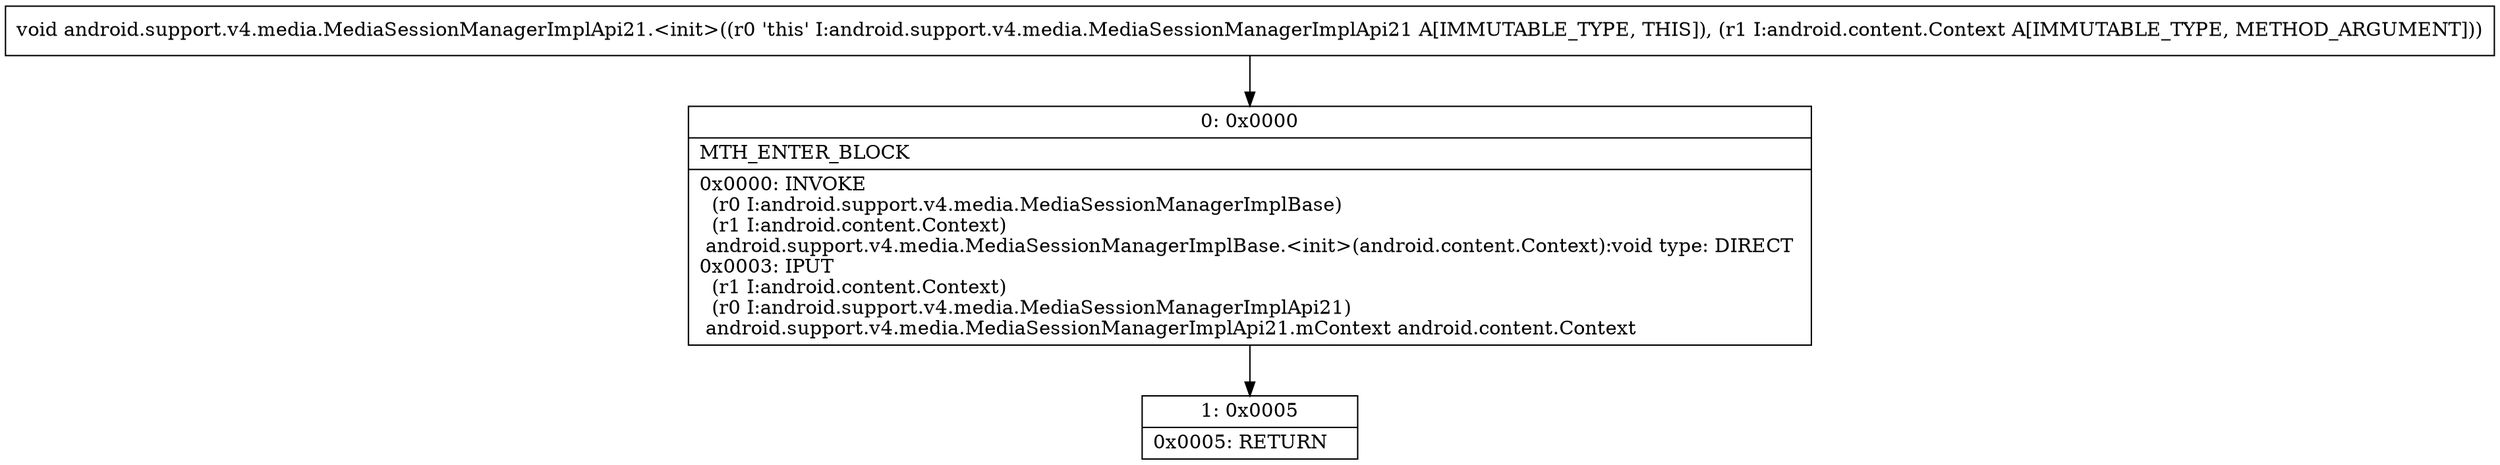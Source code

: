 digraph "CFG forandroid.support.v4.media.MediaSessionManagerImplApi21.\<init\>(Landroid\/content\/Context;)V" {
Node_0 [shape=record,label="{0\:\ 0x0000|MTH_ENTER_BLOCK\l|0x0000: INVOKE  \l  (r0 I:android.support.v4.media.MediaSessionManagerImplBase)\l  (r1 I:android.content.Context)\l android.support.v4.media.MediaSessionManagerImplBase.\<init\>(android.content.Context):void type: DIRECT \l0x0003: IPUT  \l  (r1 I:android.content.Context)\l  (r0 I:android.support.v4.media.MediaSessionManagerImplApi21)\l android.support.v4.media.MediaSessionManagerImplApi21.mContext android.content.Context \l}"];
Node_1 [shape=record,label="{1\:\ 0x0005|0x0005: RETURN   \l}"];
MethodNode[shape=record,label="{void android.support.v4.media.MediaSessionManagerImplApi21.\<init\>((r0 'this' I:android.support.v4.media.MediaSessionManagerImplApi21 A[IMMUTABLE_TYPE, THIS]), (r1 I:android.content.Context A[IMMUTABLE_TYPE, METHOD_ARGUMENT])) }"];
MethodNode -> Node_0;
Node_0 -> Node_1;
}

